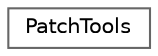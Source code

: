 digraph "Graphical Class Hierarchy"
{
 // LATEX_PDF_SIZE
  bgcolor="transparent";
  edge [fontname=Helvetica,fontsize=10,labelfontname=Helvetica,labelfontsize=10];
  node [fontname=Helvetica,fontsize=10,shape=box,height=0.2,width=0.4];
  rankdir="LR";
  Node0 [id="Node000000",label="PatchTools",height=0.2,width=0.4,color="grey40", fillcolor="white", style="filled",URL="$classFoam_1_1PatchTools.html",tooltip="A collection of tools for searching, sorting PrimitivePatch information."];
}
